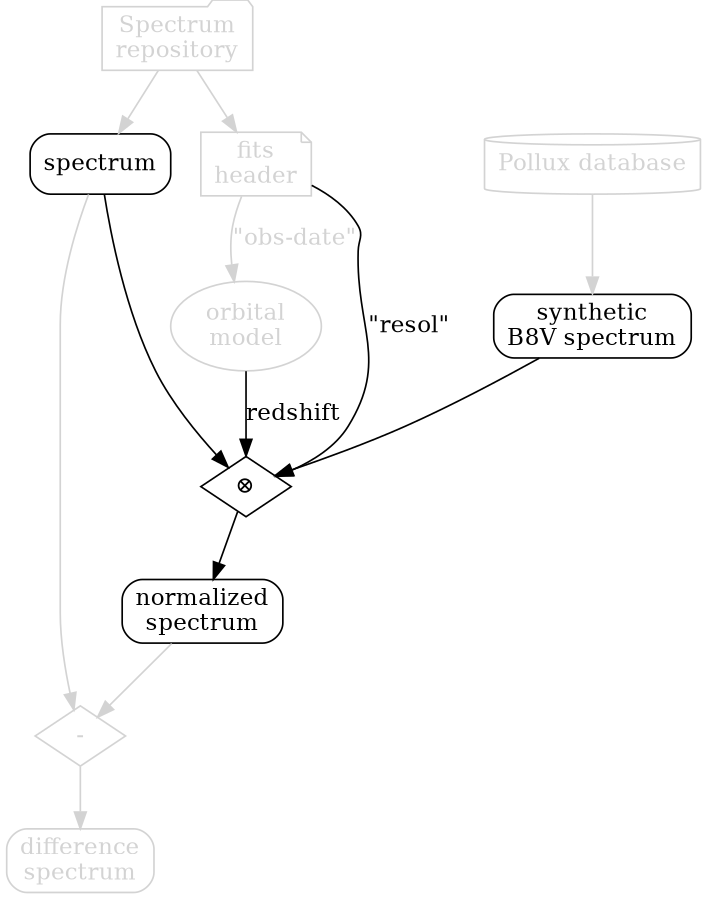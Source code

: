 digraph {

	graph [ size="10,6"
	# , rankdir=LR
	]

	node [color=black, fontcolor=black]
	edge [color=black, fontcolor=black]

	spectrum [shape="Mrecord"]
	synth [shape="Mrecord", label="synthetic\nB8V spectrum"]
	norm [shape="Mrecord", label="normalized\nspectrum"]
	NORM [shape=diamond, label=<&otimes;>]

	node [color=lightgray, fontcolor=lightgray]
	edge [color=lightgray, fontcolor=lightgray]

	DIFF [shape=diamond, label="-"]

	synth_db [shape=cylinder, label="Pollux database"]
	spectrum_db [shape=folder, label="Spectrum\nrepository"]

	diff [shape="Mrecord", label="difference\nspectrum"]

	orbit [shape=ellipse, label="orbital\nmodel"]
	header [shape=note, label="fits\nheader"]


	synth_db -> synth
	spectrum_db -> spectrum
	spectrum_db -> header

	header -> orbit [label="\"obs-date\""]

	node [color=black, fontcolor=black]
	edge [color=black, fontcolor=black]

	orbit -> NORM [label="redshift"]
	header -> NORM [label="\"resol\""]
	spectrum -> NORM
	synth -> NORM

	NORM -> norm

	node [color=lightgray, fontcolor=lightgray]
	edge [color=lightgray, fontcolor=lightgray]

	spectrum -> DIFF
	norm -> DIFF

	DIFF -> diff
}


